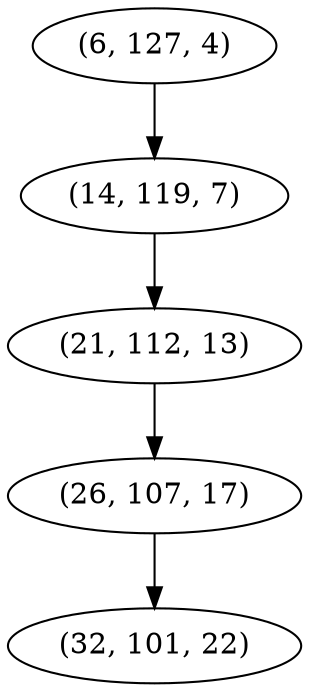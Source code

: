 digraph tree {
    "(6, 127, 4)";
    "(14, 119, 7)";
    "(21, 112, 13)";
    "(26, 107, 17)";
    "(32, 101, 22)";
    "(6, 127, 4)" -> "(14, 119, 7)";
    "(14, 119, 7)" -> "(21, 112, 13)";
    "(21, 112, 13)" -> "(26, 107, 17)";
    "(26, 107, 17)" -> "(32, 101, 22)";
}

